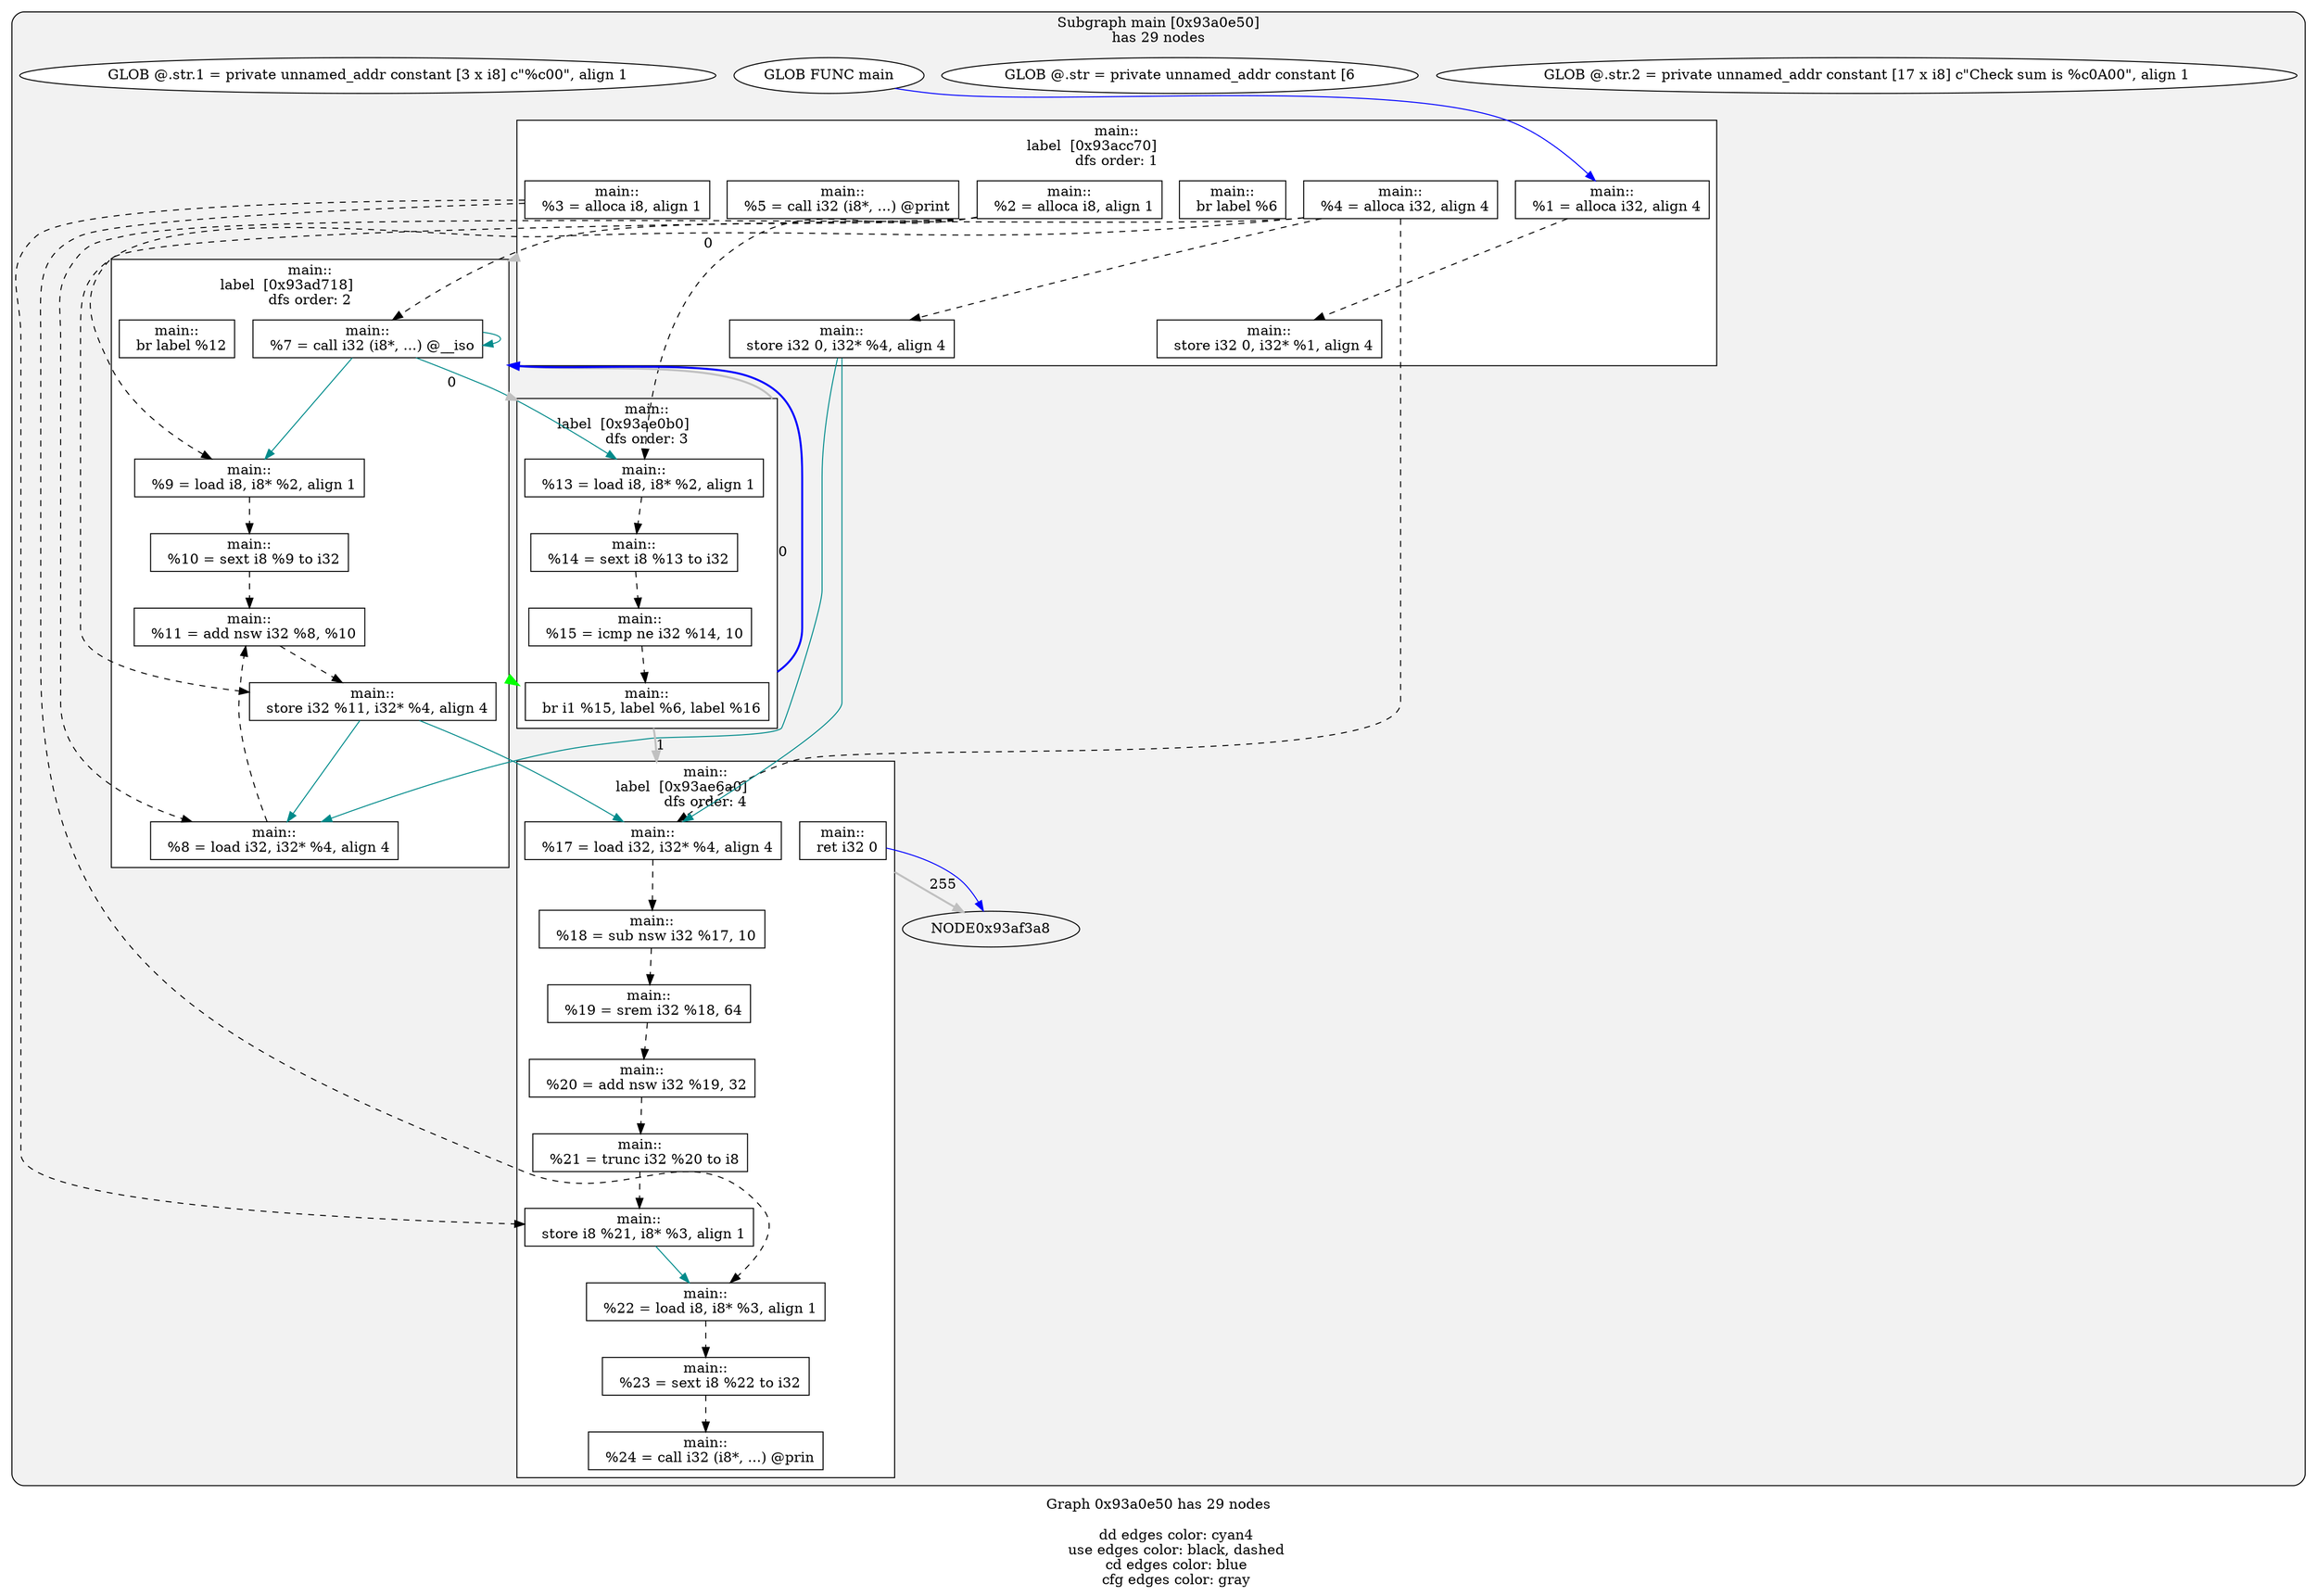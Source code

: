 digraph "DependenceGraph" {
	compound=true label="Graph 0x93a0e50 has 29 nodes\n
	dd edges color: cyan4
	use edges color: black, dashed
	cd edges color: blue
	cfg edges color: gray"

	/* subgraph 0x93a0e50 nodes */
	subgraph cluster_0x93a0e50 {
		style="filled, rounded" fillcolor=gray95
		label="Subgraph main [0x93a0e50]\nhas 29 nodes
"
		/* Basic Block main::
label  [0x93acc70] */
		subgraph cluster_bb_0x93acc70 {
			style=filled fillcolor=white
			label="main::
label  [0x93acc70]		\ndfs order: 1"
			NODE0x93acd80 [shape=rect label="0x93a1bec"]
			NODE0x93acea0 [shape=rect label="0x93a81a4"]
			NODE0x93acfc0 [shape=rect label="0x93a599c"]
			NODE0x93ad0f0 [shape=rect label="0x93a613c"]
			NODE0x93ad220 [shape=rect label="0x93a6180"]
			NODE0x93ad350 [shape=rect label="0x93a61c0"]
			NODE0x93ad498 [shape=rect label="0x93a6208"]
			NODE0x93ad5c8 [shape=rect label="0x93a623c"]
		} /* cluster_bb_0x93acc70 */

		/* Basic Block main::
label  [0x93ad718] */
		subgraph cluster_bb_0x93ad718 {
			style=filled fillcolor=white
			label="main::
label  [0x93ad718]		\ndfs order: 2"
			NODE0x93ad828 [shape=rect label="0x93a6284"]
			NODE0x93ad970 [shape=rect label="0x93a62bc"]
			NODE0x93adaa0 [shape=rect label="0x93a62f4"]
			NODE0x93adbd0 [shape=rect label="0x93a632c"]
			NODE0x93add00 [shape=rect label="0x93a6368"]
			NODE0x93ade30 [shape=rect label="0x93a63a8"]
			NODE0x93adf60 [shape=rect label="0x93a63dc"]
		} /* cluster_bb_0x93ad718 */

		/* Basic Block main::
label  [0x93ae0b0] */
		subgraph cluster_bb_0x93ae0b0 {
			style=filled fillcolor=white
			label="main::
label  [0x93ae0b0]		\ndfs order: 3"
			NODE0x93ae1c0 [shape=rect label="0x93a640c"]
			NODE0x93ae2f0 [shape=rect label="0x93a6444"]
			NODE0x93ae420 [shape=rect label="0x93a6480"]
			NODE0x93ae550 [shape=rect label="0x93a64cc"]
		} /* cluster_bb_0x93ae0b0 */

		/* Basic Block main::
label  [0x93ae6a0] */
		subgraph cluster_bb_0x93ae6a0 {
			style=filled fillcolor=white
			label="main::
label  [0x93ae6a0]		\ndfs order: 4"
			NODE0x93ae7b0 [shape=rect label="0x93a64fc"]
			NODE0x93ae8e0 [shape=rect label="0x93a6540"]
			NODE0x93aea10 [shape=rect label="0x93a59e0"]
			NODE0x93aeb40 [shape=rect label="0x93a5928"]
			NODE0x93aec70 [shape=rect label="0x93a595c"]
			NODE0x93aeda0 [shape=rect label="0x93a5c78"]
			NODE0x93aeed0 [shape=rect label="0x93a5cac"]
			NODE0x93af000 [shape=rect label="0x93a6574"]
			NODE0x93af130 [shape=rect label="0x93a65bc"]
			NODE0x93af278 [shape=rect label="0x93a65f4"]
		} /* cluster_bb_0x93ae6a0 */

	NODE0x93ad5c8 -> NODE0x93ad828 [penwidth=2 label="0"  ltail=cluster_bb_0x93acc70  lhead=cluster_bb_0x93ad718  color="gray"]
	NODE0x93adf60 -> NODE0x93ae1c0 [penwidth=2 label="0"  ltail=cluster_bb_0x93ad718  lhead=cluster_bb_0x93ae0b0  color="gray"]
	/* post-dominance frontiers */
NODE0x93ad828 -> NODE0x93ae550 [penwidth=3 color=green  ltail=cluster_bb_0x93ad718  lhead=cluster_bb_0x93ae0b0 constraint=false]
	NODE0x93ae550 -> NODE0x93ad828 [penwidth=2 label="0"  ltail=cluster_bb_0x93ae0b0  lhead=cluster_bb_0x93ad718  color="gray"]
	NODE0x93ae550 -> NODE0x93ae7b0 [penwidth=2 label="1"  ltail=cluster_bb_0x93ae0b0  lhead=cluster_bb_0x93ae6a0  color="gray"]
	NODE0x93ae550 -> NODE0x93ad828 [penwidth=2 color=blue  ltail=cluster_bb_0x93ae0b0  lhead=cluster_bb_0x93ad718]
	NODE0x93af278 -> NODE0x93af3a8 [penwidth=2 label="255"  ltail=cluster_bb_0x93ae6a0  lhead=cluster_bb_0x93af4a8  color="gray"]
		NODE0x93acd80 [label="main::
  %1 = alloca i32, align 4" style=filled fillcolor=white]
		/* -- node 0x93a1bec
		 * ------------------------------------------- */
		/* DD edges */
		/* USE edges */
		NODE0x93acd80 -> NODE0x93ad220 [color="black" rank=max style="dashed"]
		/* CD edges */
		/* ID edges */
		NODE0x93aeb40 [label="main::
  %20 = add nsw i32 %19, 32" style=filled fillcolor=white]
		/* -- node 0x93a5928
		 * ------------------------------------------- */
		/* DD edges */
		/* USE edges */
		NODE0x93aeb40 -> NODE0x93aec70 [color="black" rank=max style="dashed"]
		/* CD edges */
		/* ID edges */
		NODE0x93aec70 [label="main::
  %21 = trunc i32 %20 to i8" style=filled fillcolor=white]
		/* -- node 0x93a595c
		 * ------------------------------------------- */
		/* DD edges */
		/* USE edges */
		NODE0x93aec70 -> NODE0x93aeda0 [color="black" rank=max style="dashed"]
		/* CD edges */
		/* ID edges */
		NODE0x93acfc0 [label="main::
  %3 = alloca i8, align 1" style=filled fillcolor=white]
		/* -- node 0x93a599c
		 * ------------------------------------------- */
		/* DD edges */
		/* USE edges */
		NODE0x93acfc0 -> NODE0x93aeda0 [color="black" rank=max style="dashed"]
		NODE0x93acfc0 -> NODE0x93aeed0 [color="black" rank=max style="dashed"]
		/* CD edges */
		/* ID edges */
		NODE0x93aea10 [label="main::
  %19 = srem i32 %18, 64" style=filled fillcolor=white]
		/* -- node 0x93a59e0
		 * ------------------------------------------- */
		/* DD edges */
		/* USE edges */
		NODE0x93aea10 -> NODE0x93aeb40 [color="black" rank=max style="dashed"]
		/* CD edges */
		/* ID edges */
		NODE0x93aeda0 [label="main::
  store i8 %21, i8* %3, align 1" style=filled fillcolor=white]
		/* -- node 0x93a5c78
		 * ------------------------------------------- */
		/* DD edges */
		NODE0x93aeda0 -> NODE0x93aeed0 [color="cyan4" rank=max]
		/* USE edges */
		/* CD edges */
		/* ID edges */
		NODE0x93aeed0 [label="main::
  %22 = load i8, i8* %3, align 1" style=filled fillcolor=white]
		/* -- node 0x93a5cac
		 * ------------------------------------------- */
		/* DD edges */
		/* USE edges */
		NODE0x93aeed0 -> NODE0x93af000 [color="black" rank=max style="dashed"]
		/* CD edges */
		/* ID edges */
		NODE0x93ad0f0 [label="main::
  %4 = alloca i32, align 4" style=filled fillcolor=white]
		/* -- node 0x93a613c
		 * ------------------------------------------- */
		/* DD edges */
		/* USE edges */
		NODE0x93ad0f0 -> NODE0x93ad498 [color="black" rank=max style="dashed"]
		NODE0x93ad0f0 -> NODE0x93ad970 [color="black" rank=max style="dashed"]
		NODE0x93ad0f0 -> NODE0x93ade30 [color="black" rank=max style="dashed"]
		NODE0x93ad0f0 -> NODE0x93ae7b0 [color="black" rank=max style="dashed"]
		/* CD edges */
		/* ID edges */
		NODE0x93ad220 [label="main::
  store i32 0, i32* %1, align 4" style=filled fillcolor=white]
		/* -- node 0x93a6180
		 * ------------------------------------------- */
		/* DD edges */
		/* USE edges */
		/* CD edges */
		/* ID edges */
		NODE0x93ad350 [label="main::
  %5 = call i32 (i8*, ...) @print" style=filled fillcolor=white]
		/* -- node 0x93a61c0
		 * ------------------------------------------- */
		/* DD edges */
		/* USE edges */
		/* CD edges */
		/* ID edges */
		NODE0x93ad498 [label="main::
  store i32 0, i32* %4, align 4" style=filled fillcolor=white]
		/* -- node 0x93a6208
		 * ------------------------------------------- */
		/* DD edges */
		NODE0x93ad498 -> NODE0x93ad970 [color="cyan4" rank=max]
		NODE0x93ad498 -> NODE0x93ae7b0 [color="cyan4" rank=max]
		/* USE edges */
		/* CD edges */
		/* ID edges */
		NODE0x93ad5c8 [label="main::
  br label %6" style=filled fillcolor=white]
		/* -- node 0x93a623c
		 * ------------------------------------------- */
		/* DD edges */
		/* USE edges */
		/* CD edges */
		/* ID edges */
		NODE0x93ad828 [label="main::
  %7 = call i32 (i8*, ...) @__iso" style=filled fillcolor=white]
		/* -- node 0x93a6284
		 * ------------------------------------------- */
		/* DD edges */
		NODE0x93ad828 -> NODE0x93ad828 [color="cyan4" rank=max]
		NODE0x93ad828 -> NODE0x93adaa0 [color="cyan4" rank=max]
		NODE0x93ad828 -> NODE0x93ae1c0 [color="cyan4" rank=max]
		/* USE edges */
		/* CD edges */
		/* ID edges */
		NODE0x93ad970 [label="main::
  %8 = load i32, i32* %4, align 4" style=filled fillcolor=white]
		/* -- node 0x93a62bc
		 * ------------------------------------------- */
		/* DD edges */
		/* USE edges */
		NODE0x93ad970 -> NODE0x93add00 [color="black" rank=max style="dashed"]
		/* CD edges */
		/* ID edges */
		NODE0x93adaa0 [label="main::
  %9 = load i8, i8* %2, align 1" style=filled fillcolor=white]
		/* -- node 0x93a62f4
		 * ------------------------------------------- */
		/* DD edges */
		/* USE edges */
		NODE0x93adaa0 -> NODE0x93adbd0 [color="black" rank=max style="dashed"]
		/* CD edges */
		/* ID edges */
		NODE0x93adbd0 [label="main::
  %10 = sext i8 %9 to i32" style=filled fillcolor=white]
		/* -- node 0x93a632c
		 * ------------------------------------------- */
		/* DD edges */
		/* USE edges */
		NODE0x93adbd0 -> NODE0x93add00 [color="black" rank=max style="dashed"]
		/* CD edges */
		/* ID edges */
		NODE0x93add00 [label="main::
  %11 = add nsw i32 %8, %10" style=filled fillcolor=white]
		/* -- node 0x93a6368
		 * ------------------------------------------- */
		/* DD edges */
		/* USE edges */
		NODE0x93add00 -> NODE0x93ade30 [color="black" rank=max style="dashed"]
		/* CD edges */
		/* ID edges */
		NODE0x93ade30 [label="main::
  store i32 %11, i32* %4, align 4" style=filled fillcolor=white]
		/* -- node 0x93a63a8
		 * ------------------------------------------- */
		/* DD edges */
		NODE0x93ade30 -> NODE0x93ad970 [color="cyan4" rank=max]
		NODE0x93ade30 -> NODE0x93ae7b0 [color="cyan4" rank=max]
		/* USE edges */
		/* CD edges */
		/* ID edges */
		NODE0x93adf60 [label="main::
  br label %12" style=filled fillcolor=white]
		/* -- node 0x93a63dc
		 * ------------------------------------------- */
		/* DD edges */
		/* USE edges */
		/* CD edges */
		/* ID edges */
		NODE0x93ae1c0 [label="main::
  %13 = load i8, i8* %2, align 1" style=filled fillcolor=white]
		/* -- node 0x93a640c
		 * ------------------------------------------- */
		/* DD edges */
		/* USE edges */
		NODE0x93ae1c0 -> NODE0x93ae2f0 [color="black" rank=max style="dashed"]
		/* CD edges */
		/* ID edges */
		NODE0x93ae2f0 [label="main::
  %14 = sext i8 %13 to i32" style=filled fillcolor=white]
		/* -- node 0x93a6444
		 * ------------------------------------------- */
		/* DD edges */
		/* USE edges */
		NODE0x93ae2f0 -> NODE0x93ae420 [color="black" rank=max style="dashed"]
		/* CD edges */
		/* ID edges */
		NODE0x93ae420 [label="main::
  %15 = icmp ne i32 %14, 10" style=filled fillcolor=white]
		/* -- node 0x93a6480
		 * ------------------------------------------- */
		/* DD edges */
		/* USE edges */
		NODE0x93ae420 -> NODE0x93ae550 [color="black" rank=max style="dashed"]
		/* CD edges */
		/* ID edges */
		NODE0x93ae550 [label="main::
  br i1 %15, label %6, label %16" style=filled fillcolor=white]
		/* -- node 0x93a64cc
		 * ------------------------------------------- */
		/* DD edges */
		/* USE edges */
		/* CD edges */
		/* ID edges */
		NODE0x93ae7b0 [label="main::
  %17 = load i32, i32* %4, align 4" style=filled fillcolor=white]
		/* -- node 0x93a64fc
		 * ------------------------------------------- */
		/* DD edges */
		/* USE edges */
		NODE0x93ae7b0 -> NODE0x93ae8e0 [color="black" rank=max style="dashed"]
		/* CD edges */
		/* ID edges */
		NODE0x93ae8e0 [label="main::
  %18 = sub nsw i32 %17, 10" style=filled fillcolor=white]
		/* -- node 0x93a6540
		 * ------------------------------------------- */
		/* DD edges */
		/* USE edges */
		NODE0x93ae8e0 -> NODE0x93aea10 [color="black" rank=max style="dashed"]
		/* CD edges */
		/* ID edges */
		NODE0x93af000 [label="main::
  %23 = sext i8 %22 to i32" style=filled fillcolor=white]
		/* -- node 0x93a6574
		 * ------------------------------------------- */
		/* DD edges */
		/* USE edges */
		NODE0x93af000 -> NODE0x93af130 [color="black" rank=max style="dashed"]
		/* CD edges */
		/* ID edges */
		NODE0x93af130 [label="main::
  %24 = call i32 (i8*, ...) @prin" style=filled fillcolor=white]
		/* -- node 0x93a65bc
		 * ------------------------------------------- */
		/* DD edges */
		/* USE edges */
		/* CD edges */
		/* ID edges */
		NODE0x93af278 [label="main::
  ret i32 0" style=filled fillcolor=white]
		/* -- node 0x93a65f4
		 * ------------------------------------------- */
		/* DD edges */
		/* USE edges */
		/* CD edges */
		NODE0x93af278 -> NODE0x93af3a8 [color="blue"]
		/* ID edges */
		NODE0x93acea0 [label="main::
  %2 = alloca i8, align 1" style=filled fillcolor=white]
		/* -- node 0x93a81a4
		 * ------------------------------------------- */
		/* DD edges */
		/* USE edges */
		NODE0x93acea0 -> NODE0x93ad828 [color="black" rank=max style="dashed"]
		NODE0x93acea0 -> NODE0x93adaa0 [color="black" rank=max style="dashed"]
		NODE0x93acea0 -> NODE0x93ae1c0 [color="black" rank=max style="dashed"]
		/* CD edges */
		/* ID edges */
		NODE0x93aca30 [label="GLOB @.str.2 = private unnamed_addr constant [17 x i8] c\"Check sum is %c\0A\00\", align 1" style=filled fillcolor=white]
		/* -- node 0x93a1a94
		 * ------------------------------------------- */
		/* DD edges */
		/* USE edges */
		/* CD edges */
		/* ID edges */
		NODE0x93ac830 [label="GLOB @.str = private unnamed_addr constant [6" style=filled fillcolor=white]
		/* -- node 0x93a1b3c
		 * ------------------------------------------- */
		/* DD edges */
		/* USE edges */
		/* CD edges */
		/* ID edges */
		NODE0x93acb50 [label="GLOB FUNC main" style=filled fillcolor=white]
		/* -- node 0x93a1b94
		 * ------------------------------------------- */
		/* DD edges */
		/* USE edges */
		/* CD edges */
		NODE0x93acb50 -> NODE0x93acd80 [color="blue"]
		/* ID edges */
		NODE0x93ac930 [label="GLOB @.str.1 = private unnamed_addr constant [3 x i8] c\"%c\00\", align 1" style=filled fillcolor=white]
		/* -- node 0x93a1fbc
		 * ------------------------------------------- */
		/* DD edges */
		/* USE edges */
		/* CD edges */
		/* ID edges */
	}
}
